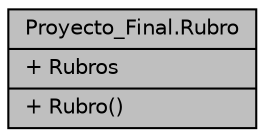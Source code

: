 digraph "Proyecto_Final.Rubro"
{
 // INTERACTIVE_SVG=YES
 // LATEX_PDF_SIZE
  edge [fontname="Helvetica",fontsize="10",labelfontname="Helvetica",labelfontsize="10"];
  node [fontname="Helvetica",fontsize="10",shape=record];
  Node1 [label="{Proyecto_Final.Rubro\n|+ Rubros\l|+ Rubro()\l}",height=0.2,width=0.4,color="black", fillcolor="grey75", style="filled", fontcolor="black",tooltip="Esta clase representa el rubro de una empresa."];
}

